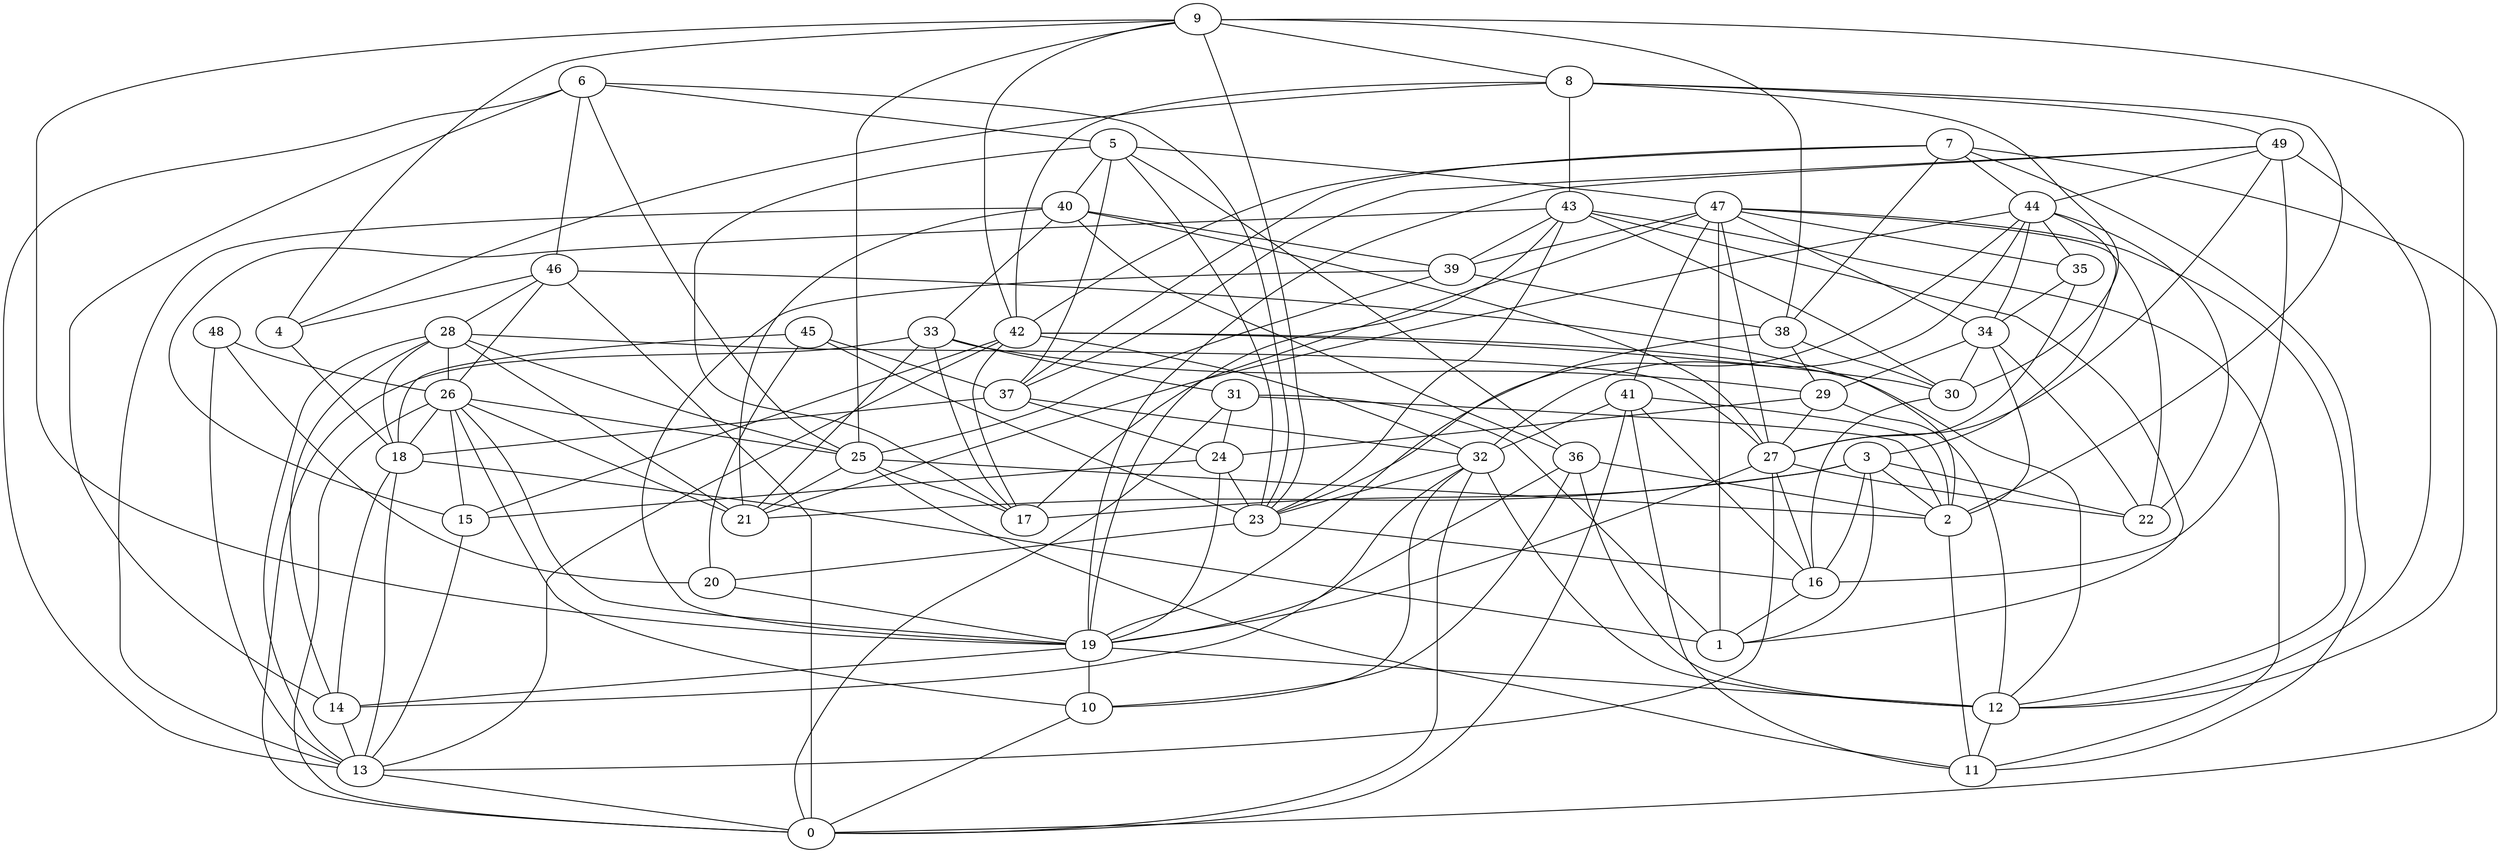 digraph GG_graph {

subgraph G_graph {
edge [color = black]
"33" -> "21" [dir = none]
"33" -> "0" [dir = none]
"44" -> "35" [dir = none]
"44" -> "34" [dir = none]
"44" -> "3" [dir = none]
"44" -> "32" [dir = none]
"12" -> "11" [dir = none]
"19" -> "10" [dir = none]
"19" -> "12" [dir = none]
"23" -> "16" [dir = none]
"46" -> "2" [dir = none]
"46" -> "0" [dir = none]
"46" -> "4" [dir = none]
"29" -> "12" [dir = none]
"18" -> "13" [dir = none]
"18" -> "1" [dir = none]
"18" -> "14" [dir = none]
"34" -> "22" [dir = none]
"34" -> "2" [dir = none]
"34" -> "29" [dir = none]
"24" -> "19" [dir = none]
"24" -> "15" [dir = none]
"8" -> "42" [dir = none]
"8" -> "2" [dir = none]
"8" -> "30" [dir = none]
"38" -> "30" [dir = none]
"25" -> "2" [dir = none]
"25" -> "17" [dir = none]
"2" -> "11" [dir = none]
"6" -> "13" [dir = none]
"6" -> "23" [dir = none]
"3" -> "1" [dir = none]
"3" -> "21" [dir = none]
"3" -> "16" [dir = none]
"3" -> "2" [dir = none]
"45" -> "23" [dir = none]
"45" -> "18" [dir = none]
"45" -> "20" [dir = none]
"20" -> "19" [dir = none]
"31" -> "24" [dir = none]
"31" -> "2" [dir = none]
"31" -> "0" [dir = none]
"48" -> "13" [dir = none]
"48" -> "20" [dir = none]
"39" -> "19" [dir = none]
"39" -> "25" [dir = none]
"39" -> "38" [dir = none]
"47" -> "35" [dir = none]
"47" -> "41" [dir = none]
"47" -> "1" [dir = none]
"47" -> "17" [dir = none]
"5" -> "40" [dir = none]
"5" -> "17" [dir = none]
"5" -> "23" [dir = none]
"5" -> "47" [dir = none]
"40" -> "33" [dir = none]
"36" -> "10" [dir = none]
"36" -> "2" [dir = none]
"36" -> "19" [dir = none]
"9" -> "4" [dir = none]
"9" -> "19" [dir = none]
"9" -> "38" [dir = none]
"9" -> "25" [dir = none]
"28" -> "18" [dir = none]
"28" -> "27" [dir = none]
"41" -> "0" [dir = none]
"41" -> "32" [dir = none]
"41" -> "2" [dir = none]
"41" -> "16" [dir = none]
"41" -> "11" [dir = none]
"49" -> "44" [dir = none]
"49" -> "27" [dir = none]
"42" -> "12" [dir = none]
"42" -> "32" [dir = none]
"42" -> "13" [dir = none]
"35" -> "34" [dir = none]
"27" -> "13" [dir = none]
"27" -> "19" [dir = none]
"27" -> "16" [dir = none]
"27" -> "22" [dir = none]
"43" -> "15" [dir = none]
"43" -> "39" [dir = none]
"43" -> "23" [dir = none]
"43" -> "11" [dir = none]
"43" -> "1" [dir = none]
"7" -> "0" [dir = none]
"7" -> "44" [dir = none]
"7" -> "11" [dir = none]
"7" -> "37" [dir = none]
"37" -> "32" [dir = none]
"37" -> "18" [dir = none]
"32" -> "14" [dir = none]
"32" -> "23" [dir = none]
"32" -> "10" [dir = none]
"32" -> "0" [dir = none]
"26" -> "19" [dir = none]
"26" -> "10" [dir = none]
"26" -> "21" [dir = none]
"42" -> "30" [dir = none]
"46" -> "28" [dir = none]
"31" -> "1" [dir = none]
"19" -> "14" [dir = none]
"46" -> "26" [dir = none]
"40" -> "21" [dir = none]
"44" -> "21" [dir = none]
"9" -> "23" [dir = none]
"6" -> "25" [dir = none]
"37" -> "24" [dir = none]
"9" -> "12" [dir = none]
"26" -> "15" [dir = none]
"23" -> "20" [dir = none]
"32" -> "12" [dir = none]
"49" -> "12" [dir = none]
"30" -> "16" [dir = none]
"26" -> "18" [dir = none]
"9" -> "42" [dir = none]
"49" -> "19" [dir = none]
"49" -> "37" [dir = none]
"13" -> "0" [dir = none]
"26" -> "25" [dir = none]
"8" -> "49" [dir = none]
"8" -> "4" [dir = none]
"34" -> "30" [dir = none]
"8" -> "43" [dir = none]
"15" -> "13" [dir = none]
"3" -> "22" [dir = none]
"3" -> "17" [dir = none]
"6" -> "46" [dir = none]
"33" -> "17" [dir = none]
"47" -> "27" [dir = none]
"40" -> "27" [dir = none]
"40" -> "39" [dir = none]
"47" -> "22" [dir = none]
"16" -> "1" [dir = none]
"28" -> "21" [dir = none]
"44" -> "23" [dir = none]
"33" -> "29" [dir = none]
"9" -> "8" [dir = none]
"40" -> "13" [dir = none]
"5" -> "37" [dir = none]
"28" -> "25" [dir = none]
"43" -> "19" [dir = none]
"43" -> "30" [dir = none]
"4" -> "18" [dir = none]
"25" -> "21" [dir = none]
"36" -> "12" [dir = none]
"7" -> "38" [dir = none]
"47" -> "34" [dir = none]
"40" -> "36" [dir = none]
"29" -> "24" [dir = none]
"25" -> "11" [dir = none]
"28" -> "13" [dir = none]
"10" -> "0" [dir = none]
"6" -> "5" [dir = none]
"44" -> "22" [dir = none]
"47" -> "39" [dir = none]
"14" -> "13" [dir = none]
"7" -> "42" [dir = none]
"33" -> "31" [dir = none]
"26" -> "0" [dir = none]
"42" -> "17" [dir = none]
"28" -> "26" [dir = none]
"5" -> "36" [dir = none]
"42" -> "15" [dir = none]
"6" -> "14" [dir = none]
"28" -> "14" [dir = none]
"48" -> "26" [dir = none]
"29" -> "27" [dir = none]
"49" -> "16" [dir = none]
"24" -> "23" [dir = none]
"45" -> "37" [dir = none]
"35" -> "27" [dir = none]
"38" -> "29" [dir = none]
"38" -> "19" [dir = none]
"47" -> "12" [dir = none]
}

}
